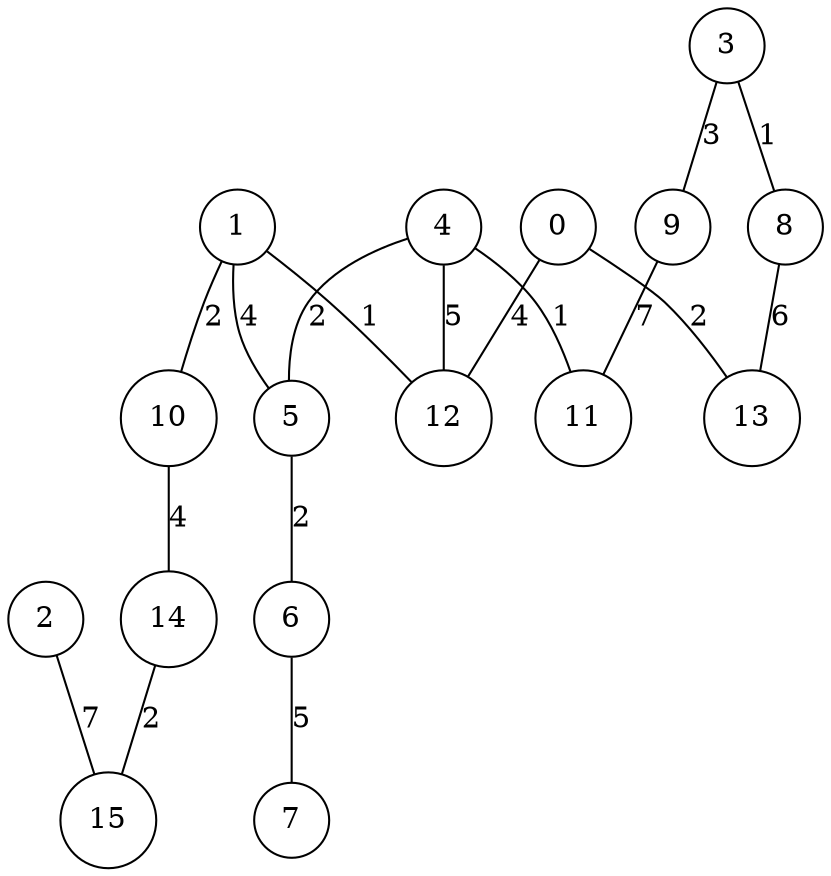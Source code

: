 graph qubit_interaction_graph {
    node [shape=circle];
    0 -- 12 [label=4];
    0 -- 13 [label=2];
    1 -- 5 [label=4];
    1 -- 10 [label=2];
    1 -- 12 [label=1];
    2 -- 15 [label=7];
    3 -- 9 [label=3];
    3 -- 8 [label=1];
    4 -- 5 [label=2];
    4 -- 11 [label=1];
    4 -- 12 [label=5];
    5 -- 6 [label=2];
    6 -- 7 [label=5];
    8 -- 13 [label=6];
    9 -- 11 [label=7];
    10 -- 14 [label=4];
    14 -- 15 [label=2];
}